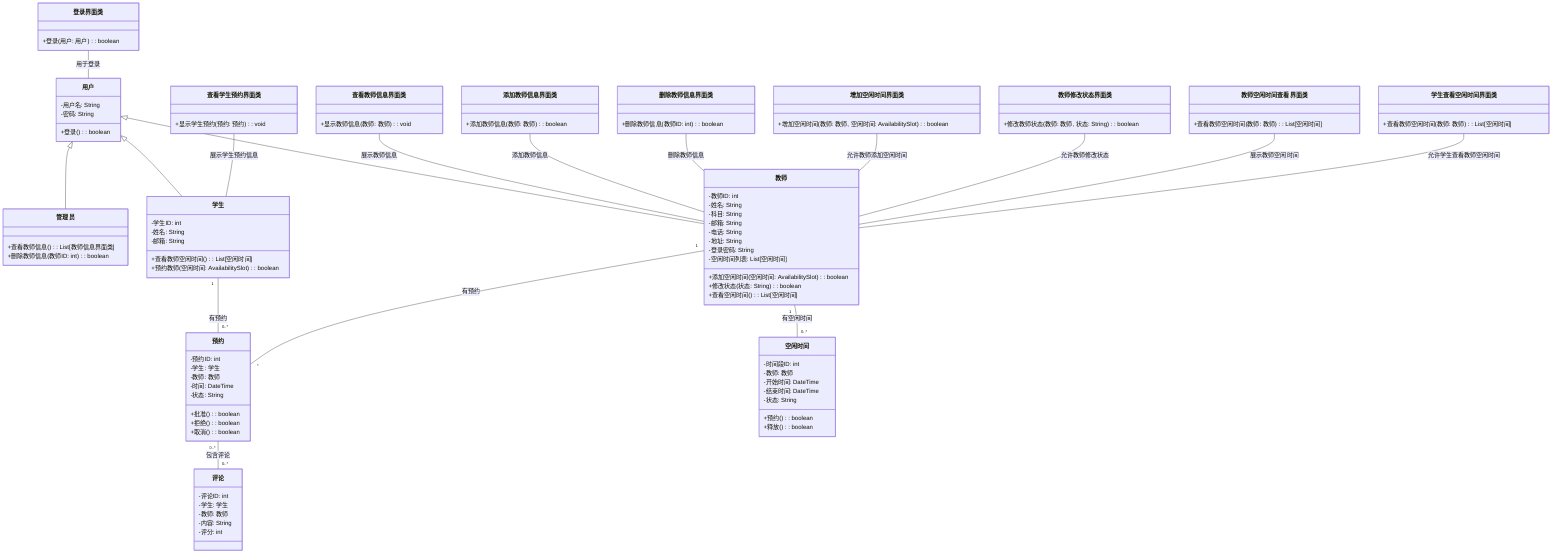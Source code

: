 classDiagram
    class 用户 {
        -用户名: String
        -密码: String
        +登录() : boolean
    }

    class 管理员 {
        +查看教师信息() : List[教师信息界面类]
        +删除教师信息(教师ID: int) : boolean
    }

    class 教师 {
        -教师ID: int
        -姓名: String
        -科目: String
        -邮箱: String
        -电话: String
        -地址: String
        -登录密码: String
        -空闲时间列表: List[空闲时间]
        +添加空闲时间(空闲时间: AvailabilitySlot) : boolean
        +修改状态(状态: String) : boolean
        +查看空闲时间() : List[空闲时间]
    }

    class 学生 {
        -学生ID: int
        -姓名: String
        -邮箱: String
        +查看教师空闲时间() : List[空闲时间]
        +预约教师(空闲时间: AvailabilitySlot) : boolean
    }

    class 预约 {
        -预约ID: int
        -学生: 学生
        -教师: 教师
        -时间: DateTime
        -状态: String
        +批准() : boolean
        +拒绝() : boolean
        +取消() : boolean
    }

    class 空闲时间 {
        -时间段ID: int
        -教师: 教师
        -开始时间: DateTime
        -结束时间: DateTime
        -状态: String
        +预约() : boolean
        +释放() : boolean
    }

    class 评论 {
        -评论ID: int
        -学生: 学生
        -教师: 教师
        -内容: String
        -评分: int
    }

    class 登录界面类 {
        +登录(用户: 用户) : boolean
    }

    class 查看教师信息界面类 {
        +显示教师信息(教师: 教师) : void
    }

    class 添加教师信息界面类 {
        +添加教师信息(教师: 教师) : boolean
    }

    class 删除教师信息界面类 {
        +删除教师信息(教师ID: int) : boolean
    }

    class 查看学生预约界面类 {
        +显示学生预约(预约: 预约) : void
    }

    class 增加空闲时间界面类 {
        +增加空闲时间(教师: 教师, 空闲时间: AvailabilitySlot) : boolean
    }

    class 教师修改状态界面类 {
        +修改教师状态(教师: 教师, 状态: String) : boolean
    }

    class 教师空闲时间查看界面类 {
        +查看教师空闲时间(教师: 教师) : List[空闲时间]
    }

    class 学生查看空闲时间界面类 {
        +查看教师空闲时间(教师: 教师) : List[空闲时间]
    }

    %% 关系
    用户 <|-- 管理员
    用户 <|-- 教师
    用户 <|-- 学生

    教师 "1" -- "0..*" 空闲时间 : 有空闲时间
    学生 "1" -- "0..*" 预约 : 有预约
    教师 "1" -- "*" 预约 : 有预约
    预约 "0..*" -- "0..*" 评论 : 包含评论

    %% 界面类与实体类的关联
    登录界面类 -- 用户 : 用于登录
    查看教师信息界面类 -- 教师 : 展示教师信息
    添加教师信息界面类 -- 教师 : 添加教师信息
    删除教师信息界面类 -- 教师 : 删除教师信息
    查看学生预约界面类 -- 学生 : 展示学生预约信息
    增加空闲时间界面类 -- 教师 : 允许教师添加空闲时间
    教师修改状态界面类 -- 教师 : 允许教师修改状态
    教师空闲时间查看界面类 -- 教师 : 展示教师空闲时间
    学生查看空闲时间界面类 -- 教师 : 允许学生查看教师空闲时间